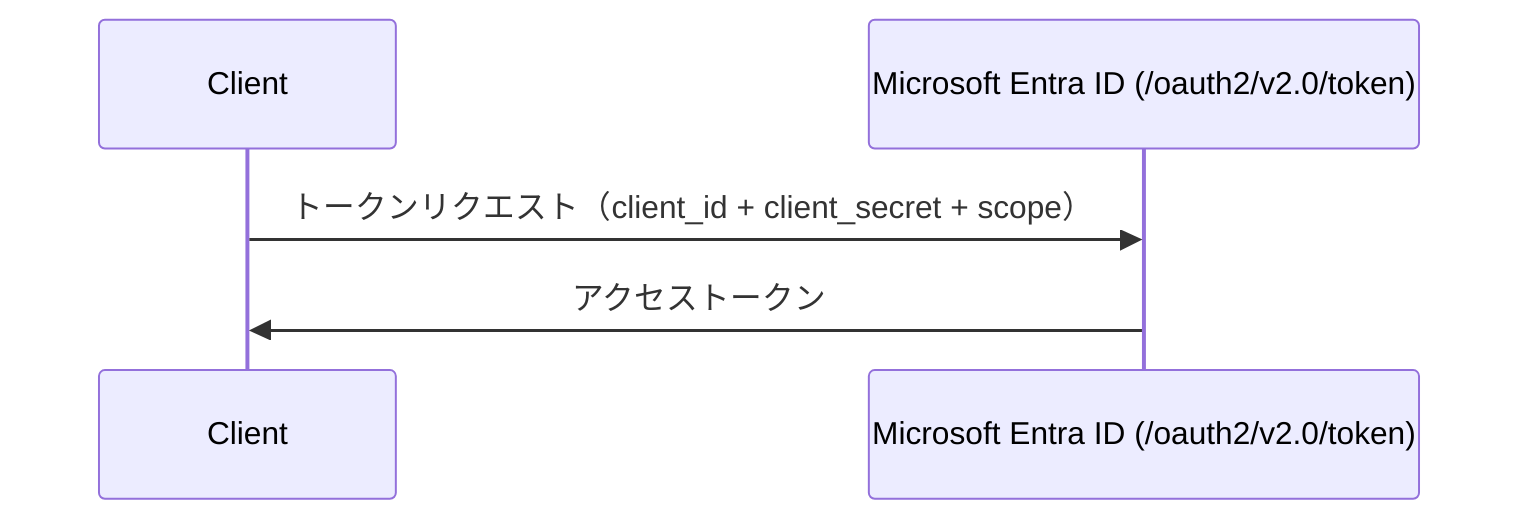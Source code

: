 sequenceDiagram
    participant Client
    participant Microsoft Entra ID (/oauth2/v2.0/token)

    Client->>Microsoft Entra ID (/oauth2/v2.0/token): トークンリクエスト（client_id + client_secret + scope）
    Microsoft Entra ID (/oauth2/v2.0/token)->>Client: アクセストークン